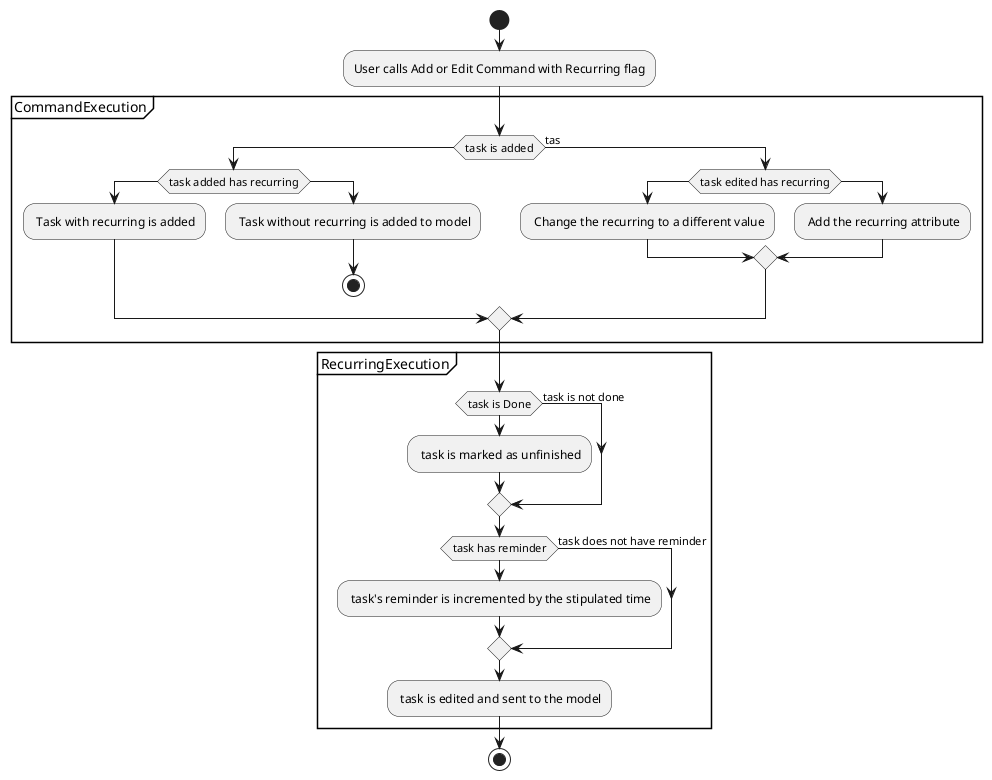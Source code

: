 @startuml
start
:User calls Add or Edit Command with Recurring flag;


partition CommandExecution {
    if (task is added) then
        if (task added has recurring) then 
            : Task with recurring is added;
        else
            : Task without recurring is added to model;
            stop;
        endif
    else (tas)
        if (task edited has recurring) then
            : Change the recurring to a different value;
        else
            : Add the recurring attribute;
        endif
    endif
}

partition RecurringExecution {
    if (task is Done) then 
        : task is marked as unfinished;
    else (task is not done)
    endif

    if (task has reminder) then
        : task's reminder is incremented by the stipulated time;
    else (task does not have reminder)
    endif

    : task is edited and sent to the model;
}

stop;
@enduml

